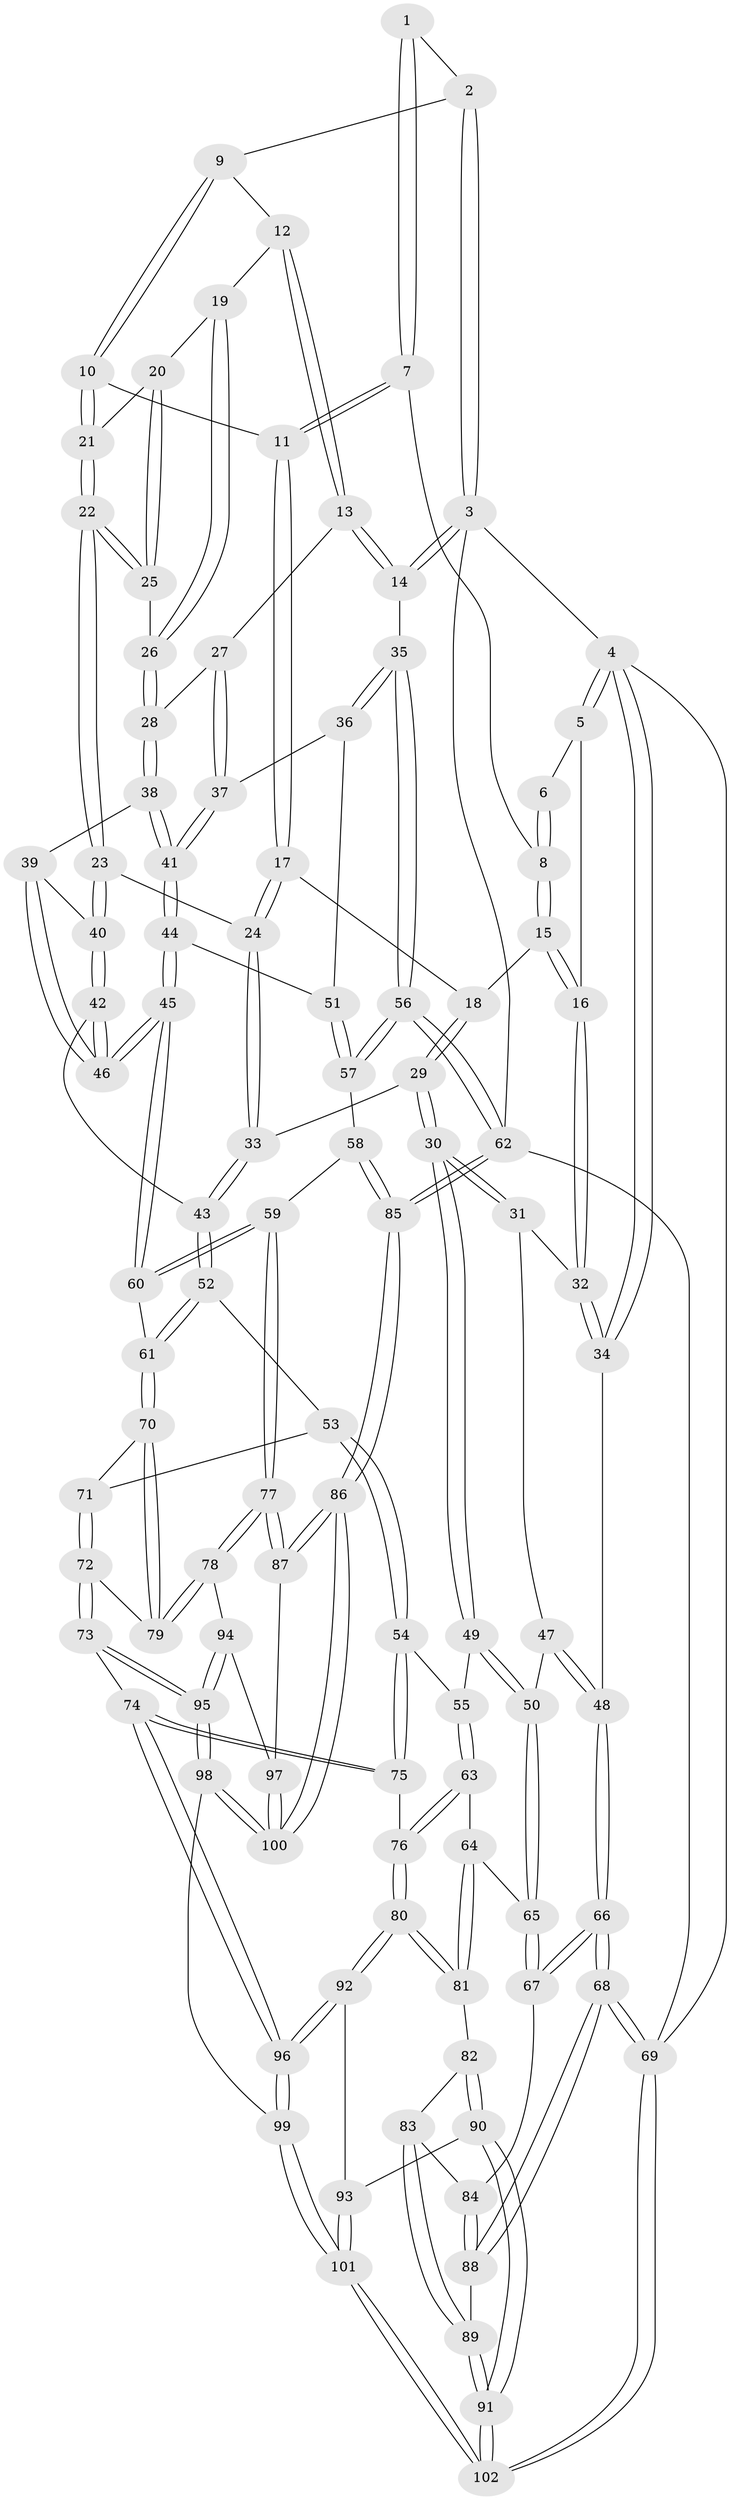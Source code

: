 // coarse degree distribution, {3: 0.06451612903225806, 4: 0.5, 6: 0.04838709677419355, 5: 0.3709677419354839, 7: 0.016129032258064516}
// Generated by graph-tools (version 1.1) at 2025/52/02/27/25 19:52:37]
// undirected, 102 vertices, 252 edges
graph export_dot {
graph [start="1"]
  node [color=gray90,style=filled];
  1 [pos="+0.49760491666207746+0"];
  2 [pos="+0.5621241951064916+0"];
  3 [pos="+1+0"];
  4 [pos="+0+0"];
  5 [pos="+0+0"];
  6 [pos="+0.14936204355136426+0"];
  7 [pos="+0.3773956941735526+0.06942630453829464"];
  8 [pos="+0.1968811821083172+0.04356548140304345"];
  9 [pos="+0.5826299835260288+0"];
  10 [pos="+0.5385540111813837+0.11968116132128157"];
  11 [pos="+0.4126135562589045+0.12995515046431572"];
  12 [pos="+0.7573495985716094+0.11901691134145148"];
  13 [pos="+1+0.07731825926032913"];
  14 [pos="+1+0"];
  15 [pos="+0.17847071555388794+0.15860596336132182"];
  16 [pos="+0.09420567892986886+0.20577363265256027"];
  17 [pos="+0.3483923970090906+0.21053686162892563"];
  18 [pos="+0.2533325187834285+0.21218973379170208"];
  19 [pos="+0.6823746349022731+0.22075136876716847"];
  20 [pos="+0.6475739327502196+0.2049852198956561"];
  21 [pos="+0.544449510789665+0.13975132790037748"];
  22 [pos="+0.4931226061281545+0.30123029753696606"];
  23 [pos="+0.4907154818485371+0.3041349372005804"];
  24 [pos="+0.4585573375410602+0.3157667644636467"];
  25 [pos="+0.5531002129007934+0.29275102318596363"];
  26 [pos="+0.7007989793648889+0.29546700973319795"];
  27 [pos="+0.8673700275170362+0.2734581114754344"];
  28 [pos="+0.7027785904921037+0.29846886408947026"];
  29 [pos="+0.2738023208208893+0.4154139771860876"];
  30 [pos="+0.255256707216565+0.42948891974101333"];
  31 [pos="+0.15089705184948057+0.41076424857116545"];
  32 [pos="+0.08332203780905802+0.2135313389042104"];
  33 [pos="+0.400227178390621+0.4173308659942449"];
  34 [pos="+0+0.2867539225549248"];
  35 [pos="+1+0.2922798185289612"];
  36 [pos="+0.904114083807002+0.4346422991690585"];
  37 [pos="+0.8625541179652344+0.3641259818616335"];
  38 [pos="+0.6967608823788071+0.3404066693209143"];
  39 [pos="+0.6291854647972922+0.37560986651980643"];
  40 [pos="+0.5797123971178963+0.38634331190166"];
  41 [pos="+0.7395508196671136+0.4258633777442768"];
  42 [pos="+0.5642820661901048+0.48218835090064294"];
  43 [pos="+0.4388046806643757+0.4821035847791081"];
  44 [pos="+0.7387817466589346+0.48529072564690845"];
  45 [pos="+0.6723497767172711+0.5737994966115741"];
  46 [pos="+0.6629237164708165+0.5641737111414841"];
  47 [pos="+0.1370443756819783+0.41910816977038834"];
  48 [pos="+0+0.42297603263725597"];
  49 [pos="+0.24321066493999188+0.5405219523099988"];
  50 [pos="+0.0817174160415431+0.578760928905166"];
  51 [pos="+0.8905437818191577+0.49200999734038553"];
  52 [pos="+0.42516766738621486+0.5768797442351898"];
  53 [pos="+0.3961560767050177+0.6225834460425341"];
  54 [pos="+0.38812121962270757+0.6274671952164543"];
  55 [pos="+0.2660094567424736+0.5810954519893424"];
  56 [pos="+1+0.6330138961415119"];
  57 [pos="+0.9705379648636182+0.632396114542386"];
  58 [pos="+0.879206058736406+0.6886643387697104"];
  59 [pos="+0.839512338350365+0.7074044137218541"];
  60 [pos="+0.6722958774365302+0.6153018987510916"];
  61 [pos="+0.6696567079338576+0.6173474057919727"];
  62 [pos="+1+1"];
  63 [pos="+0.20526834410693848+0.6870893505237199"];
  64 [pos="+0.05859315358154602+0.6867461730549576"];
  65 [pos="+0+0.6459417503392905"];
  66 [pos="+0+0.6190962222430418"];
  67 [pos="+0+0.6392118951280866"];
  68 [pos="+0+0.8851167754418959"];
  69 [pos="+0+1"];
  70 [pos="+0.6029735335946743+0.7054397717727098"];
  71 [pos="+0.40244584242291903+0.6264634553697237"];
  72 [pos="+0.5501008415853706+0.7995854838898401"];
  73 [pos="+0.5344377268268602+0.826776105453875"];
  74 [pos="+0.4372919042611973+0.8424446336684511"];
  75 [pos="+0.34371550781064114+0.7891007545454922"];
  76 [pos="+0.3028748873640511+0.7987937001316079"];
  77 [pos="+0.8162778648511381+0.8353323454595796"];
  78 [pos="+0.7547344990328231+0.8431269678510757"];
  79 [pos="+0.5824731092824221+0.7593958325241896"];
  80 [pos="+0.2910041641420641+0.8107495989739583"];
  81 [pos="+0.11447866847752543+0.8059737455569083"];
  82 [pos="+0.10843520585692984+0.8369548799089184"];
  83 [pos="+0.10127010852429366+0.8420430440814556"];
  84 [pos="+0.041330805171950875+0.8584296479375251"];
  85 [pos="+1+1"];
  86 [pos="+1+1"];
  87 [pos="+0.8324440376317555+0.8720615081005357"];
  88 [pos="+0+0.9111651302047389"];
  89 [pos="+0.04950907030960497+0.9476526062274725"];
  90 [pos="+0.14601261880190658+0.8965921670937064"];
  91 [pos="+0.08473203145215183+0.9854326678161697"];
  92 [pos="+0.2664349347904227+0.8705673067035522"];
  93 [pos="+0.2308017110199162+0.9162708533095426"];
  94 [pos="+0.6877459407661004+0.8837011486620342"];
  95 [pos="+0.5674654740397164+0.877021811030705"];
  96 [pos="+0.39936036639552974+1"];
  97 [pos="+0.6894480201287551+0.9419690938608704"];
  98 [pos="+0.6306432537464853+1"];
  99 [pos="+0.39970535686532976+1"];
  100 [pos="+0.6486024808876457+1"];
  101 [pos="+0.21834593106178263+1"];
  102 [pos="+0.17224502123315655+1"];
  1 -- 2;
  1 -- 7;
  1 -- 7;
  2 -- 3;
  2 -- 3;
  2 -- 9;
  3 -- 4;
  3 -- 14;
  3 -- 14;
  3 -- 62;
  4 -- 5;
  4 -- 5;
  4 -- 34;
  4 -- 34;
  4 -- 69;
  5 -- 6;
  5 -- 16;
  6 -- 8;
  6 -- 8;
  7 -- 8;
  7 -- 11;
  7 -- 11;
  8 -- 15;
  8 -- 15;
  9 -- 10;
  9 -- 10;
  9 -- 12;
  10 -- 11;
  10 -- 21;
  10 -- 21;
  11 -- 17;
  11 -- 17;
  12 -- 13;
  12 -- 13;
  12 -- 19;
  13 -- 14;
  13 -- 14;
  13 -- 27;
  14 -- 35;
  15 -- 16;
  15 -- 16;
  15 -- 18;
  16 -- 32;
  16 -- 32;
  17 -- 18;
  17 -- 24;
  17 -- 24;
  18 -- 29;
  18 -- 29;
  19 -- 20;
  19 -- 26;
  19 -- 26;
  20 -- 21;
  20 -- 25;
  20 -- 25;
  21 -- 22;
  21 -- 22;
  22 -- 23;
  22 -- 23;
  22 -- 25;
  22 -- 25;
  23 -- 24;
  23 -- 40;
  23 -- 40;
  24 -- 33;
  24 -- 33;
  25 -- 26;
  26 -- 28;
  26 -- 28;
  27 -- 28;
  27 -- 37;
  27 -- 37;
  28 -- 38;
  28 -- 38;
  29 -- 30;
  29 -- 30;
  29 -- 33;
  30 -- 31;
  30 -- 31;
  30 -- 49;
  30 -- 49;
  31 -- 32;
  31 -- 47;
  32 -- 34;
  32 -- 34;
  33 -- 43;
  33 -- 43;
  34 -- 48;
  35 -- 36;
  35 -- 36;
  35 -- 56;
  35 -- 56;
  36 -- 37;
  36 -- 51;
  37 -- 41;
  37 -- 41;
  38 -- 39;
  38 -- 41;
  38 -- 41;
  39 -- 40;
  39 -- 46;
  39 -- 46;
  40 -- 42;
  40 -- 42;
  41 -- 44;
  41 -- 44;
  42 -- 43;
  42 -- 46;
  42 -- 46;
  43 -- 52;
  43 -- 52;
  44 -- 45;
  44 -- 45;
  44 -- 51;
  45 -- 46;
  45 -- 46;
  45 -- 60;
  45 -- 60;
  47 -- 48;
  47 -- 48;
  47 -- 50;
  48 -- 66;
  48 -- 66;
  49 -- 50;
  49 -- 50;
  49 -- 55;
  50 -- 65;
  50 -- 65;
  51 -- 57;
  51 -- 57;
  52 -- 53;
  52 -- 61;
  52 -- 61;
  53 -- 54;
  53 -- 54;
  53 -- 71;
  54 -- 55;
  54 -- 75;
  54 -- 75;
  55 -- 63;
  55 -- 63;
  56 -- 57;
  56 -- 57;
  56 -- 62;
  56 -- 62;
  57 -- 58;
  58 -- 59;
  58 -- 85;
  58 -- 85;
  59 -- 60;
  59 -- 60;
  59 -- 77;
  59 -- 77;
  60 -- 61;
  61 -- 70;
  61 -- 70;
  62 -- 85;
  62 -- 85;
  62 -- 69;
  63 -- 64;
  63 -- 76;
  63 -- 76;
  64 -- 65;
  64 -- 81;
  64 -- 81;
  65 -- 67;
  65 -- 67;
  66 -- 67;
  66 -- 67;
  66 -- 68;
  66 -- 68;
  67 -- 84;
  68 -- 69;
  68 -- 69;
  68 -- 88;
  68 -- 88;
  69 -- 102;
  69 -- 102;
  70 -- 71;
  70 -- 79;
  70 -- 79;
  71 -- 72;
  71 -- 72;
  72 -- 73;
  72 -- 73;
  72 -- 79;
  73 -- 74;
  73 -- 95;
  73 -- 95;
  74 -- 75;
  74 -- 75;
  74 -- 96;
  74 -- 96;
  75 -- 76;
  76 -- 80;
  76 -- 80;
  77 -- 78;
  77 -- 78;
  77 -- 87;
  77 -- 87;
  78 -- 79;
  78 -- 79;
  78 -- 94;
  80 -- 81;
  80 -- 81;
  80 -- 92;
  80 -- 92;
  81 -- 82;
  82 -- 83;
  82 -- 90;
  82 -- 90;
  83 -- 84;
  83 -- 89;
  83 -- 89;
  84 -- 88;
  84 -- 88;
  85 -- 86;
  85 -- 86;
  86 -- 87;
  86 -- 87;
  86 -- 100;
  86 -- 100;
  87 -- 97;
  88 -- 89;
  89 -- 91;
  89 -- 91;
  90 -- 91;
  90 -- 91;
  90 -- 93;
  91 -- 102;
  91 -- 102;
  92 -- 93;
  92 -- 96;
  92 -- 96;
  93 -- 101;
  93 -- 101;
  94 -- 95;
  94 -- 95;
  94 -- 97;
  95 -- 98;
  95 -- 98;
  96 -- 99;
  96 -- 99;
  97 -- 100;
  97 -- 100;
  98 -- 99;
  98 -- 100;
  98 -- 100;
  99 -- 101;
  99 -- 101;
  101 -- 102;
  101 -- 102;
}
